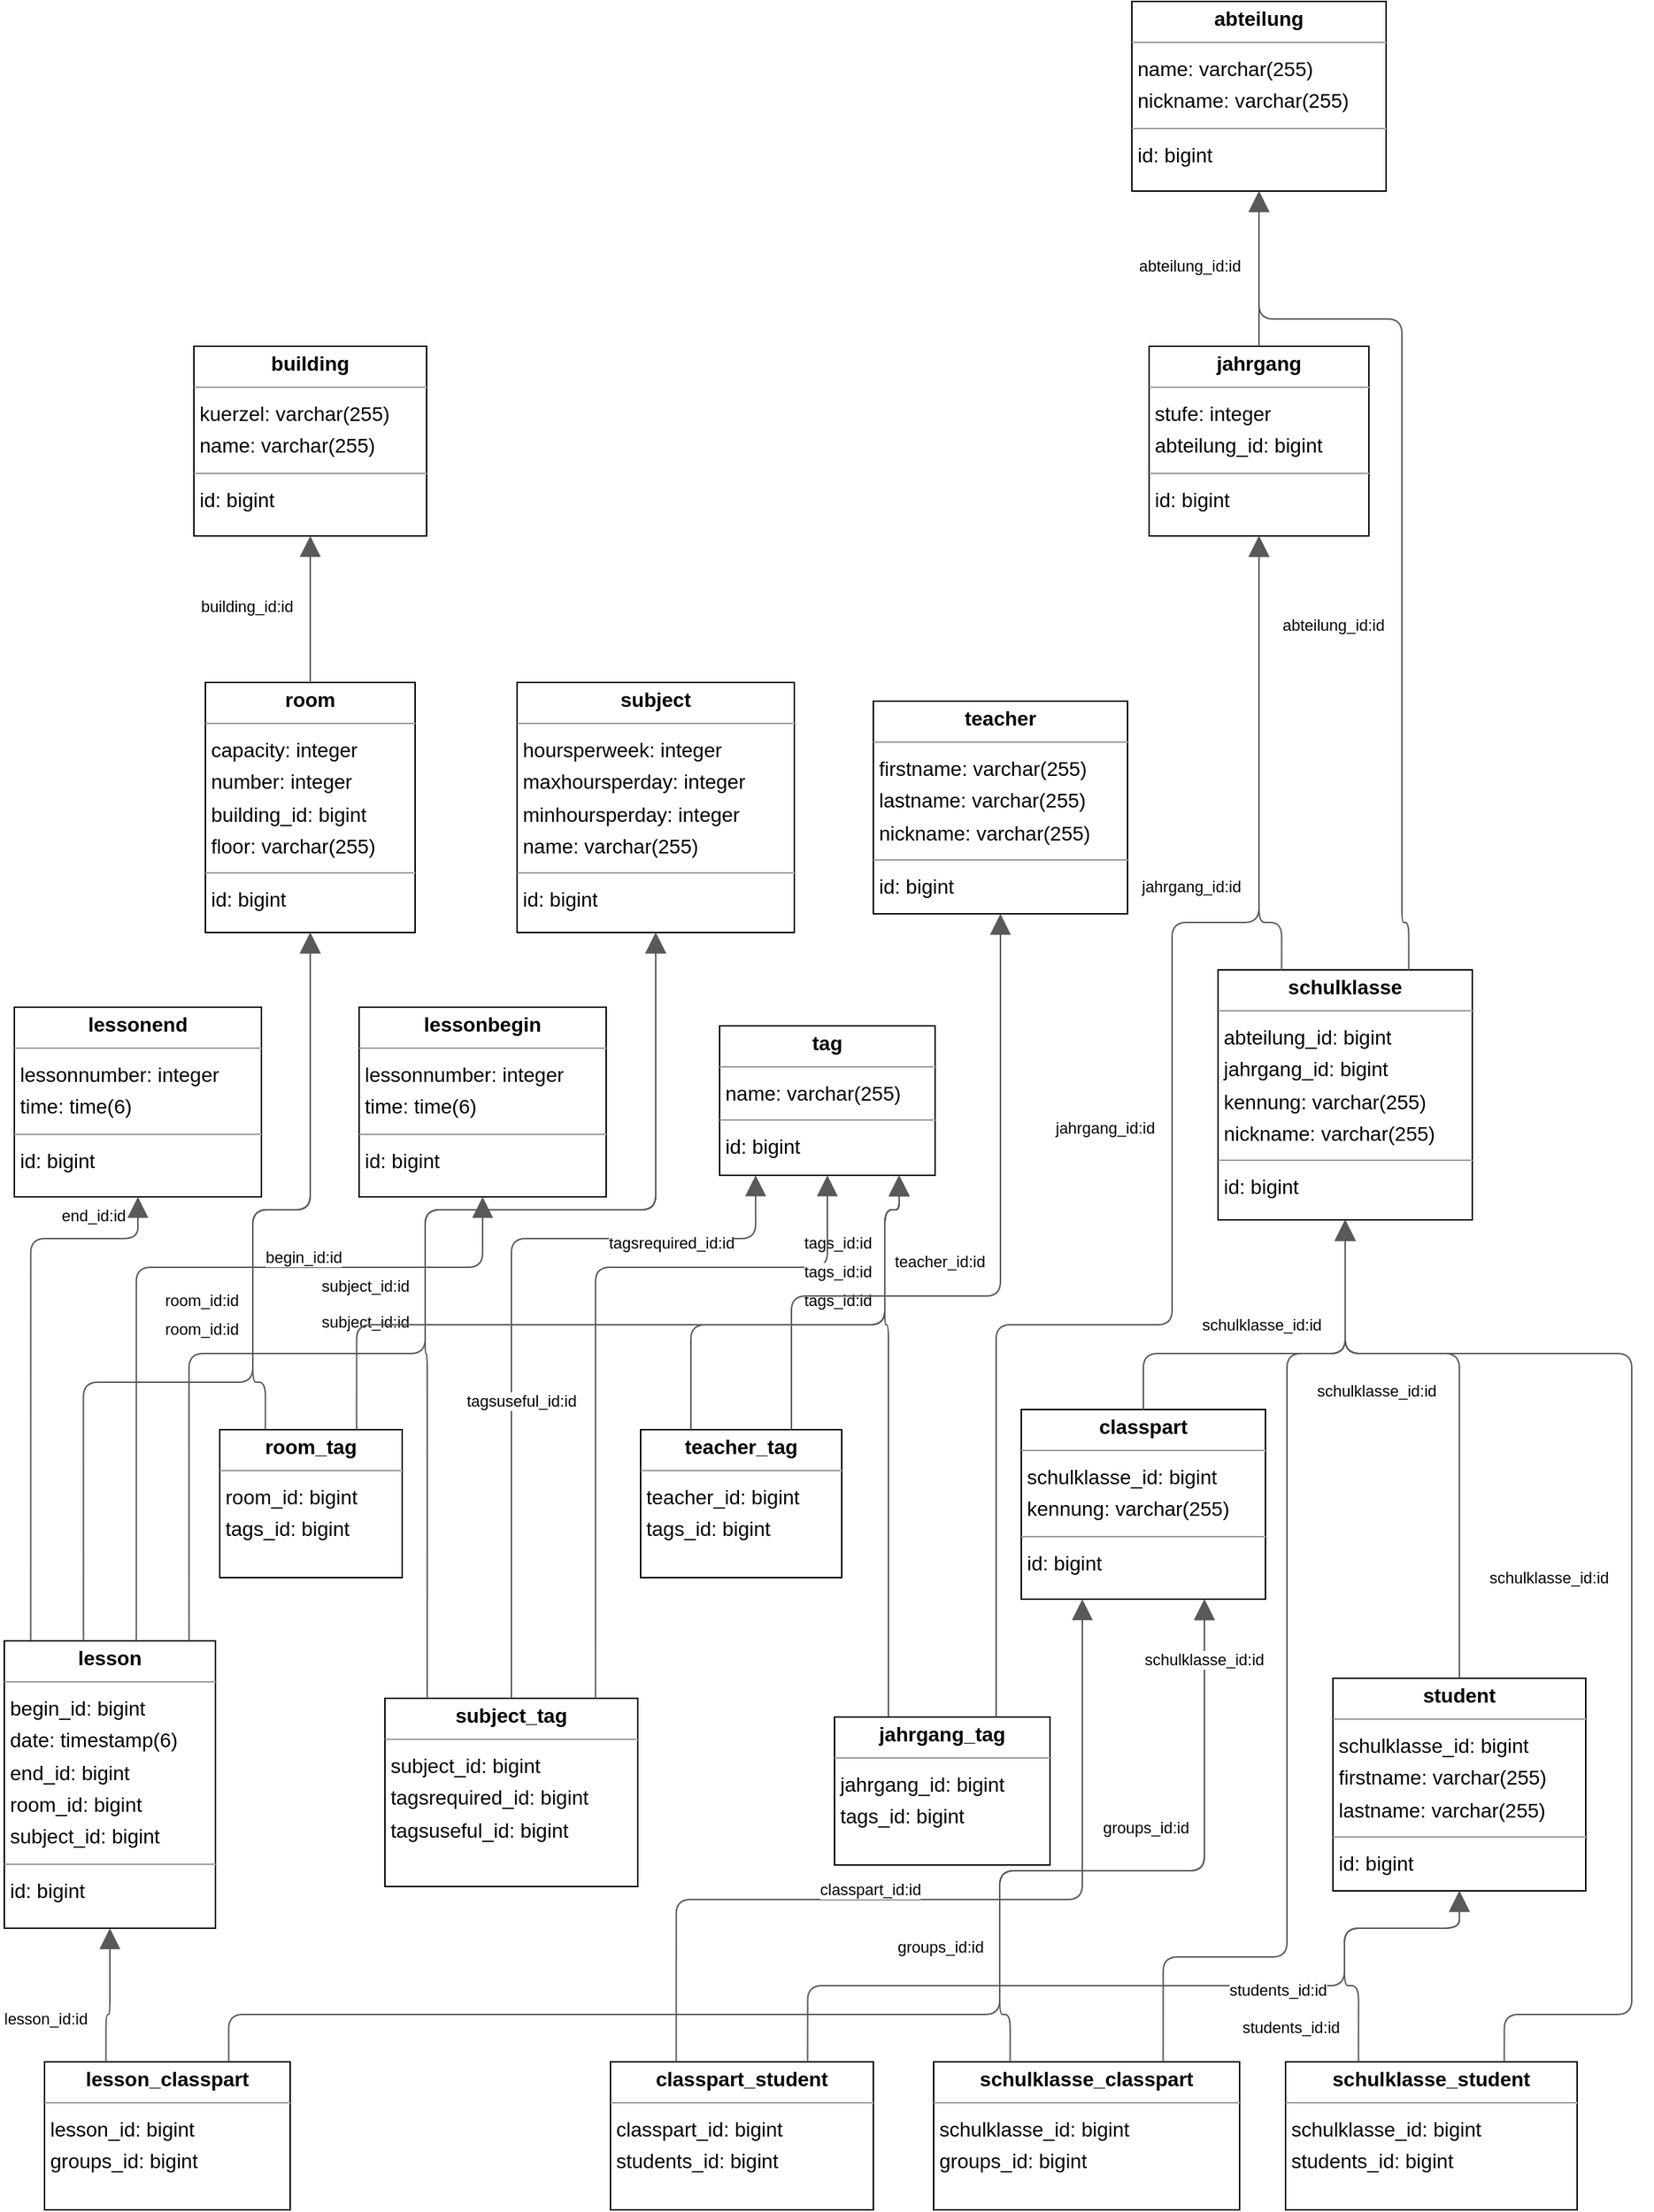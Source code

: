 <mxGraphModel dx="0" dy="0" grid="1" gridSize="10" guides="1" tooltips="1" connect="1" arrows="1" fold="1" page="0" pageScale="1" background="none" math="0" shadow="0">
  <root>
    <mxCell id="0" />
    <mxCell id="1" parent="0" />
    <mxCell id="node16" parent="1" vertex="1" value="&lt;p style=&quot;margin:0px;margin-top:4px;text-align:center;&quot;&gt;&lt;b&gt;abteilung&lt;/b&gt;&lt;/p&gt;&lt;hr size=&quot;1&quot;/&gt;&lt;p style=&quot;margin:0 0 0 4px;line-height:1.6;&quot;&gt; name: varchar(255)&lt;br/&gt; nickname: varchar(255)&lt;/p&gt;&lt;hr size=&quot;1&quot;/&gt;&lt;p style=&quot;margin:0 0 0 4px;line-height:1.6;&quot;&gt; id: bigint&lt;/p&gt;" style="verticalAlign=top;align=left;overflow=fill;fontSize=14;fontFamily=Helvetica;html=1;rounded=0;shadow=0;comic=0;labelBackgroundColor=none;strokeWidth=1;">
      <mxGeometry x="679" y="-100" width="177" height="132" as="geometry" />
    </mxCell>
    <mxCell id="node10" parent="1" vertex="1" value="&lt;p style=&quot;margin:0px;margin-top:4px;text-align:center;&quot;&gt;&lt;b&gt;building&lt;/b&gt;&lt;/p&gt;&lt;hr size=&quot;1&quot;/&gt;&lt;p style=&quot;margin:0 0 0 4px;line-height:1.6;&quot;&gt; kuerzel: varchar(255)&lt;br/&gt; name: varchar(255)&lt;/p&gt;&lt;hr size=&quot;1&quot;/&gt;&lt;p style=&quot;margin:0 0 0 4px;line-height:1.6;&quot;&gt; id: bigint&lt;/p&gt;" style="verticalAlign=top;align=left;overflow=fill;fontSize=14;fontFamily=Helvetica;html=1;rounded=0;shadow=0;comic=0;labelBackgroundColor=none;strokeWidth=1;">
      <mxGeometry x="26" y="140" width="162" height="132" as="geometry" />
    </mxCell>
    <mxCell id="node4" parent="1" vertex="1" value="&lt;p style=&quot;margin:0px;margin-top:4px;text-align:center;&quot;&gt;&lt;b&gt;classpart&lt;/b&gt;&lt;/p&gt;&lt;hr size=&quot;1&quot;/&gt;&lt;p style=&quot;margin:0 0 0 4px;line-height:1.6;&quot;&gt; schulklasse_id: bigint&lt;br/&gt; kennung: varchar(255)&lt;/p&gt;&lt;hr size=&quot;1&quot;/&gt;&lt;p style=&quot;margin:0 0 0 4px;line-height:1.6;&quot;&gt; id: bigint&lt;/p&gt;" style="verticalAlign=top;align=left;overflow=fill;fontSize=14;fontFamily=Helvetica;html=1;rounded=0;shadow=0;comic=0;labelBackgroundColor=none;strokeWidth=1;">
      <mxGeometry x="602" y="880" width="170" height="132" as="geometry" />
    </mxCell>
    <mxCell id="node7" parent="1" vertex="1" value="&lt;p style=&quot;margin:0px;margin-top:4px;text-align:center;&quot;&gt;&lt;b&gt;classpart_student&lt;/b&gt;&lt;/p&gt;&lt;hr size=&quot;1&quot;/&gt;&lt;p style=&quot;margin:0 0 0 4px;line-height:1.6;&quot;&gt; classpart_id: bigint&lt;br/&gt; students_id: bigint&lt;/p&gt;" style="verticalAlign=top;align=left;overflow=fill;fontSize=14;fontFamily=Helvetica;html=1;rounded=0;shadow=0;comic=0;labelBackgroundColor=none;strokeWidth=1;">
      <mxGeometry x="316" y="1334" width="183" height="103" as="geometry" />
    </mxCell>
    <mxCell id="node1" parent="1" vertex="1" value="&lt;p style=&quot;margin:0px;margin-top:4px;text-align:center;&quot;&gt;&lt;b&gt;jahrgang&lt;/b&gt;&lt;/p&gt;&lt;hr size=&quot;1&quot;/&gt;&lt;p style=&quot;margin:0 0 0 4px;line-height:1.6;&quot;&gt; stufe: integer&lt;br/&gt; abteilung_id: bigint&lt;/p&gt;&lt;hr size=&quot;1&quot;/&gt;&lt;p style=&quot;margin:0 0 0 4px;line-height:1.6;&quot;&gt; id: bigint&lt;/p&gt;" style="verticalAlign=top;align=left;overflow=fill;fontSize=14;fontFamily=Helvetica;html=1;rounded=0;shadow=0;comic=0;labelBackgroundColor=none;strokeWidth=1;">
      <mxGeometry x="691" y="140" width="153" height="132" as="geometry" />
    </mxCell>
    <mxCell id="node2" parent="1" vertex="1" value="&lt;p style=&quot;margin:0px;margin-top:4px;text-align:center;&quot;&gt;&lt;b&gt;jahrgang_tag&lt;/b&gt;&lt;/p&gt;&lt;hr size=&quot;1&quot;/&gt;&lt;p style=&quot;margin:0 0 0 4px;line-height:1.6;&quot;&gt; jahrgang_id: bigint&lt;br/&gt; tags_id: bigint&lt;/p&gt;" style="verticalAlign=top;align=left;overflow=fill;fontSize=14;fontFamily=Helvetica;html=1;rounded=0;shadow=0;comic=0;labelBackgroundColor=none;strokeWidth=1;">
      <mxGeometry x="472" y="1094" width="150" height="103" as="geometry" />
    </mxCell>
    <mxCell id="node5" parent="1" vertex="1" value="&lt;p style=&quot;margin:0px;margin-top:4px;text-align:center;&quot;&gt;&lt;b&gt;lesson&lt;/b&gt;&lt;/p&gt;&lt;hr size=&quot;1&quot;/&gt;&lt;p style=&quot;margin:0 0 0 4px;line-height:1.6;&quot;&gt; begin_id: bigint&lt;br/&gt; date: timestamp(6)&lt;br/&gt; end_id: bigint&lt;br/&gt; room_id: bigint&lt;br/&gt; subject_id: bigint&lt;/p&gt;&lt;hr size=&quot;1&quot;/&gt;&lt;p style=&quot;margin:0 0 0 4px;line-height:1.6;&quot;&gt; id: bigint&lt;/p&gt;" style="verticalAlign=top;align=left;overflow=fill;fontSize=14;fontFamily=Helvetica;html=1;rounded=0;shadow=0;comic=0;labelBackgroundColor=none;strokeWidth=1;">
      <mxGeometry x="-106" y="1041" width="147" height="200" as="geometry" />
    </mxCell>
    <mxCell id="node15" parent="1" vertex="1" value="&lt;p style=&quot;margin:0px;margin-top:4px;text-align:center;&quot;&gt;&lt;b&gt;lesson_classpart&lt;/b&gt;&lt;/p&gt;&lt;hr size=&quot;1&quot;/&gt;&lt;p style=&quot;margin:0 0 0 4px;line-height:1.6;&quot;&gt; lesson_id: bigint&lt;br/&gt; groups_id: bigint&lt;/p&gt;" style="verticalAlign=top;align=left;overflow=fill;fontSize=14;fontFamily=Helvetica;html=1;rounded=0;shadow=0;comic=0;labelBackgroundColor=none;strokeWidth=1;">
      <mxGeometry x="-78" y="1334" width="171" height="103" as="geometry" />
    </mxCell>
    <mxCell id="node8" parent="1" vertex="1" value="&lt;p style=&quot;margin:0px;margin-top:4px;text-align:center;&quot;&gt;&lt;b&gt;lessonbegin&lt;/b&gt;&lt;/p&gt;&lt;hr size=&quot;1&quot;/&gt;&lt;p style=&quot;margin:0 0 0 4px;line-height:1.6;&quot;&gt; lessonnumber: integer&lt;br/&gt; time: time(6)&lt;/p&gt;&lt;hr size=&quot;1&quot;/&gt;&lt;p style=&quot;margin:0 0 0 4px;line-height:1.6;&quot;&gt; id: bigint&lt;/p&gt;" style="verticalAlign=top;align=left;overflow=fill;fontSize=14;fontFamily=Helvetica;html=1;rounded=0;shadow=0;comic=0;labelBackgroundColor=none;strokeWidth=1;">
      <mxGeometry x="141" y="600" width="172" height="132" as="geometry" />
    </mxCell>
    <mxCell id="node14" parent="1" vertex="1" value="&lt;p style=&quot;margin:0px;margin-top:4px;text-align:center;&quot;&gt;&lt;b&gt;lessonend&lt;/b&gt;&lt;/p&gt;&lt;hr size=&quot;1&quot;/&gt;&lt;p style=&quot;margin:0 0 0 4px;line-height:1.6;&quot;&gt; lessonnumber: integer&lt;br/&gt; time: time(6)&lt;/p&gt;&lt;hr size=&quot;1&quot;/&gt;&lt;p style=&quot;margin:0 0 0 4px;line-height:1.6;&quot;&gt; id: bigint&lt;/p&gt;" style="verticalAlign=top;align=left;overflow=fill;fontSize=14;fontFamily=Helvetica;html=1;rounded=0;shadow=0;comic=0;labelBackgroundColor=none;strokeWidth=1;">
      <mxGeometry x="-99" y="600" width="172" height="132" as="geometry" />
    </mxCell>
    <mxCell id="node9" parent="1" vertex="1" value="&lt;p style=&quot;margin:0px;margin-top:4px;text-align:center;&quot;&gt;&lt;b&gt;room&lt;/b&gt;&lt;/p&gt;&lt;hr size=&quot;1&quot;/&gt;&lt;p style=&quot;margin:0 0 0 4px;line-height:1.6;&quot;&gt; capacity: integer&lt;br/&gt; number: integer&lt;br/&gt; building_id: bigint&lt;br/&gt; floor: varchar(255)&lt;/p&gt;&lt;hr size=&quot;1&quot;/&gt;&lt;p style=&quot;margin:0 0 0 4px;line-height:1.6;&quot;&gt; id: bigint&lt;/p&gt;" style="verticalAlign=top;align=left;overflow=fill;fontSize=14;fontFamily=Helvetica;html=1;rounded=0;shadow=0;comic=0;labelBackgroundColor=none;strokeWidth=1;">
      <mxGeometry x="34" y="374" width="146" height="174" as="geometry" />
    </mxCell>
    <mxCell id="node17" parent="1" vertex="1" value="&lt;p style=&quot;margin:0px;margin-top:4px;text-align:center;&quot;&gt;&lt;b&gt;room_tag&lt;/b&gt;&lt;/p&gt;&lt;hr size=&quot;1&quot;/&gt;&lt;p style=&quot;margin:0 0 0 4px;line-height:1.6;&quot;&gt; room_id: bigint&lt;br/&gt; tags_id: bigint&lt;/p&gt;" style="verticalAlign=top;align=left;overflow=fill;fontSize=14;fontFamily=Helvetica;html=1;rounded=0;shadow=0;comic=0;labelBackgroundColor=none;strokeWidth=1;">
      <mxGeometry x="44" y="894" width="127" height="103" as="geometry" />
    </mxCell>
    <mxCell id="node11" parent="1" vertex="1" value="&lt;p style=&quot;margin:0px;margin-top:4px;text-align:center;&quot;&gt;&lt;b&gt;schulklasse&lt;/b&gt;&lt;/p&gt;&lt;hr size=&quot;1&quot;/&gt;&lt;p style=&quot;margin:0 0 0 4px;line-height:1.6;&quot;&gt; abteilung_id: bigint&lt;br/&gt; jahrgang_id: bigint&lt;br/&gt; kennung: varchar(255)&lt;br/&gt; nickname: varchar(255)&lt;/p&gt;&lt;hr size=&quot;1&quot;/&gt;&lt;p style=&quot;margin:0 0 0 4px;line-height:1.6;&quot;&gt; id: bigint&lt;/p&gt;" style="verticalAlign=top;align=left;overflow=fill;fontSize=14;fontFamily=Helvetica;html=1;rounded=0;shadow=0;comic=0;labelBackgroundColor=none;strokeWidth=1;">
      <mxGeometry x="739" y="574" width="177" height="174" as="geometry" />
    </mxCell>
    <mxCell id="node19" parent="1" vertex="1" value="&lt;p style=&quot;margin:0px;margin-top:4px;text-align:center;&quot;&gt;&lt;b&gt;schulklasse_classpart&lt;/b&gt;&lt;/p&gt;&lt;hr size=&quot;1&quot;/&gt;&lt;p style=&quot;margin:0 0 0 4px;line-height:1.6;&quot;&gt; schulklasse_id: bigint&lt;br/&gt; groups_id: bigint&lt;/p&gt;" style="verticalAlign=top;align=left;overflow=fill;fontSize=14;fontFamily=Helvetica;html=1;rounded=0;shadow=0;comic=0;labelBackgroundColor=none;strokeWidth=1;">
      <mxGeometry x="541" y="1334" width="213" height="103" as="geometry" />
    </mxCell>
    <mxCell id="node3" parent="1" vertex="1" value="&lt;p style=&quot;margin:0px;margin-top:4px;text-align:center;&quot;&gt;&lt;b&gt;schulklasse_student&lt;/b&gt;&lt;/p&gt;&lt;hr size=&quot;1&quot;/&gt;&lt;p style=&quot;margin:0 0 0 4px;line-height:1.6;&quot;&gt; schulklasse_id: bigint&lt;br/&gt; students_id: bigint&lt;/p&gt;" style="verticalAlign=top;align=left;overflow=fill;fontSize=14;fontFamily=Helvetica;html=1;rounded=0;shadow=0;comic=0;labelBackgroundColor=none;strokeWidth=1;">
      <mxGeometry x="786" y="1334" width="203" height="103" as="geometry" />
    </mxCell>
    <mxCell id="node18" parent="1" vertex="1" value="&lt;p style=&quot;margin:0px;margin-top:4px;text-align:center;&quot;&gt;&lt;b&gt;student&lt;/b&gt;&lt;/p&gt;&lt;hr size=&quot;1&quot;/&gt;&lt;p style=&quot;margin:0 0 0 4px;line-height:1.6;&quot;&gt; schulklasse_id: bigint&lt;br/&gt; firstname: varchar(255)&lt;br/&gt; lastname: varchar(255)&lt;/p&gt;&lt;hr size=&quot;1&quot;/&gt;&lt;p style=&quot;margin:0 0 0 4px;line-height:1.6;&quot;&gt; id: bigint&lt;/p&gt;" style="verticalAlign=top;align=left;overflow=fill;fontSize=14;fontFamily=Helvetica;html=1;rounded=0;shadow=0;comic=0;labelBackgroundColor=none;strokeWidth=1;">
      <mxGeometry x="819" y="1067" width="176" height="148" as="geometry" />
    </mxCell>
    <mxCell id="node13" parent="1" vertex="1" value="&lt;p style=&quot;margin:0px;margin-top:4px;text-align:center;&quot;&gt;&lt;b&gt;subject&lt;/b&gt;&lt;/p&gt;&lt;hr size=&quot;1&quot;/&gt;&lt;p style=&quot;margin:0 0 0 4px;line-height:1.6;&quot;&gt; hoursperweek: integer&lt;br/&gt; maxhoursperday: integer&lt;br/&gt; minhoursperday: integer&lt;br/&gt; name: varchar(255)&lt;/p&gt;&lt;hr size=&quot;1&quot;/&gt;&lt;p style=&quot;margin:0 0 0 4px;line-height:1.6;&quot;&gt; id: bigint&lt;/p&gt;" style="verticalAlign=top;align=left;overflow=fill;fontSize=14;fontFamily=Helvetica;html=1;rounded=0;shadow=0;comic=0;labelBackgroundColor=none;strokeWidth=1;">
      <mxGeometry x="251" y="374" width="193" height="174" as="geometry" />
    </mxCell>
    <mxCell id="node0" parent="1" vertex="1" value="&lt;p style=&quot;margin:0px;margin-top:4px;text-align:center;&quot;&gt;&lt;b&gt;subject_tag&lt;/b&gt;&lt;/p&gt;&lt;hr size=&quot;1&quot;/&gt;&lt;p style=&quot;margin:0 0 0 4px;line-height:1.6;&quot;&gt; subject_id: bigint&lt;br/&gt; tagsrequired_id: bigint&lt;br/&gt; tagsuseful_id: bigint&lt;/p&gt;" style="verticalAlign=top;align=left;overflow=fill;fontSize=14;fontFamily=Helvetica;html=1;rounded=0;shadow=0;comic=0;labelBackgroundColor=none;strokeWidth=1;">
      <mxGeometry x="159" y="1081" width="176" height="131" as="geometry" />
    </mxCell>
    <mxCell id="node12" parent="1" vertex="1" value="&lt;p style=&quot;margin:0px;margin-top:4px;text-align:center;&quot;&gt;&lt;b&gt;tag&lt;/b&gt;&lt;/p&gt;&lt;hr size=&quot;1&quot;/&gt;&lt;p style=&quot;margin:0 0 0 4px;line-height:1.6;&quot;&gt; name: varchar(255)&lt;/p&gt;&lt;hr size=&quot;1&quot;/&gt;&lt;p style=&quot;margin:0 0 0 4px;line-height:1.6;&quot;&gt; id: bigint&lt;/p&gt;" style="verticalAlign=top;align=left;overflow=fill;fontSize=14;fontFamily=Helvetica;html=1;rounded=0;shadow=0;comic=0;labelBackgroundColor=none;strokeWidth=1;">
      <mxGeometry x="392" y="613" width="150" height="104" as="geometry" />
    </mxCell>
    <mxCell id="node6" parent="1" vertex="1" value="&lt;p style=&quot;margin:0px;margin-top:4px;text-align:center;&quot;&gt;&lt;b&gt;teacher&lt;/b&gt;&lt;/p&gt;&lt;hr size=&quot;1&quot;/&gt;&lt;p style=&quot;margin:0 0 0 4px;line-height:1.6;&quot;&gt; firstname: varchar(255)&lt;br/&gt; lastname: varchar(255)&lt;br/&gt; nickname: varchar(255)&lt;/p&gt;&lt;hr size=&quot;1&quot;/&gt;&lt;p style=&quot;margin:0 0 0 4px;line-height:1.6;&quot;&gt; id: bigint&lt;/p&gt;" style="verticalAlign=top;align=left;overflow=fill;fontSize=14;fontFamily=Helvetica;html=1;rounded=0;shadow=0;comic=0;labelBackgroundColor=none;strokeWidth=1;">
      <mxGeometry x="499" y="387" width="177" height="148" as="geometry" />
    </mxCell>
    <mxCell id="node20" parent="1" vertex="1" value="&lt;p style=&quot;margin:0px;margin-top:4px;text-align:center;&quot;&gt;&lt;b&gt;teacher_tag&lt;/b&gt;&lt;/p&gt;&lt;hr size=&quot;1&quot;/&gt;&lt;p style=&quot;margin:0 0 0 4px;line-height:1.6;&quot;&gt; teacher_id: bigint&lt;br/&gt; tags_id: bigint&lt;/p&gt;" style="verticalAlign=top;align=left;overflow=fill;fontSize=14;fontFamily=Helvetica;html=1;rounded=0;shadow=0;comic=0;labelBackgroundColor=none;strokeWidth=1;">
      <mxGeometry x="337" y="894" width="140" height="103" as="geometry" />
    </mxCell>
    <mxCell id="edge16" edge="1" value="" parent="1" source="node4" target="node11" style="html=1;rounded=1;edgeStyle=orthogonalEdgeStyle;dashed=0;startArrow=none;endArrow=block;endSize=12;strokeColor=#595959;exitX=0.500;exitY=0.000;exitDx=0;exitDy=0;entryX=0.500;entryY=1.000;entryDx=0;entryDy=0;">
      <mxGeometry width="50" height="50" relative="1" as="geometry">
        <Array as="points">
          <mxPoint x="687" y="841" />
          <mxPoint x="827" y="841" />
        </Array>
      </mxGeometry>
    </mxCell>
    <mxCell id="label98" parent="edge16" vertex="1" connectable="0" value="schulklasse_id:id" style="edgeLabel;resizable=0;html=1;align=left;verticalAlign=top;strokeColor=default;">
      <mxGeometry x="726" y="808" as="geometry" />
    </mxCell>
    <mxCell id="edge25" edge="1" value="" parent="1" source="node7" target="node4" style="html=1;rounded=1;edgeStyle=orthogonalEdgeStyle;dashed=0;startArrow=none;endArrow=block;endSize=12;strokeColor=#595959;exitX=0.250;exitY=0.000;exitDx=0;exitDy=0;entryX=0.250;entryY=1.000;entryDx=0;entryDy=0;">
      <mxGeometry width="50" height="50" relative="1" as="geometry">
        <Array as="points">
          <mxPoint x="361" y="1221" />
          <mxPoint x="645" y="1221" />
        </Array>
      </mxGeometry>
    </mxCell>
    <mxCell id="label152" parent="edge25" vertex="1" connectable="0" value="classpart_id:id" style="edgeLabel;resizable=0;html=1;align=left;verticalAlign=top;strokeColor=default;">
      <mxGeometry x="460" y="1201" as="geometry" />
    </mxCell>
    <mxCell id="edge9" edge="1" value="" parent="1" source="node7" target="node18" style="html=1;rounded=1;edgeStyle=orthogonalEdgeStyle;dashed=0;startArrow=none;endArrow=block;endSize=12;strokeColor=#595959;exitX=0.750;exitY=0.000;exitDx=0;exitDy=0;entryX=0.500;entryY=1.000;entryDx=0;entryDy=0;">
      <mxGeometry width="50" height="50" relative="1" as="geometry">
        <Array as="points">
          <mxPoint x="453" y="1281" />
          <mxPoint x="827" y="1281" />
          <mxPoint x="827" y="1241" />
          <mxPoint x="907" y="1241" />
        </Array>
      </mxGeometry>
    </mxCell>
    <mxCell id="label56" parent="edge9" vertex="1" connectable="0" value="students_id:id" style="edgeLabel;resizable=0;html=1;align=left;verticalAlign=top;strokeColor=default;">
      <mxGeometry x="745" y="1271" as="geometry" />
    </mxCell>
    <mxCell id="edge13" edge="1" value="" parent="1" source="node1" target="node16" style="html=1;rounded=1;edgeStyle=orthogonalEdgeStyle;dashed=0;startArrow=none;endArrow=block;endSize=12;strokeColor=#595959;exitX=0.500;exitY=0.000;exitDx=0;exitDy=0;entryX=0.500;entryY=1.000;entryDx=0;entryDy=0;">
      <mxGeometry width="50" height="50" relative="1" as="geometry">
        <Array as="points" />
      </mxGeometry>
    </mxCell>
    <mxCell id="label80" parent="edge13" vertex="1" connectable="0" value="abteilung_id:id" style="edgeLabel;resizable=0;html=1;align=left;verticalAlign=top;strokeColor=default;">
      <mxGeometry x="682" y="71" as="geometry" />
    </mxCell>
    <mxCell id="edge15" edge="1" value="" parent="1" source="node2" target="node1" style="html=1;rounded=1;edgeStyle=orthogonalEdgeStyle;dashed=0;startArrow=none;endArrow=block;endSize=12;strokeColor=#595959;exitX=0.750;exitY=0.000;exitDx=0;exitDy=0;entryX=0.500;entryY=1.000;entryDx=0;entryDy=0;">
      <mxGeometry width="50" height="50" relative="1" as="geometry">
        <Array as="points">
          <mxPoint x="585" y="821" />
          <mxPoint x="707" y="821" />
          <mxPoint x="707" y="541" />
          <mxPoint x="767" y="541" />
        </Array>
      </mxGeometry>
    </mxCell>
    <mxCell id="label92" parent="edge15" vertex="1" connectable="0" value="jahrgang_id:id" style="edgeLabel;resizable=0;html=1;align=left;verticalAlign=top;strokeColor=default;">
      <mxGeometry x="624" y="671" as="geometry" />
    </mxCell>
    <mxCell id="edge5" edge="1" value="" parent="1" source="node2" target="node12" style="html=1;rounded=1;edgeStyle=orthogonalEdgeStyle;dashed=0;startArrow=none;endArrow=block;endSize=12;strokeColor=#595959;exitX=0.250;exitY=0.000;exitDx=0;exitDy=0;entryX=0.833;entryY=1.000;entryDx=0;entryDy=0;">
      <mxGeometry width="50" height="50" relative="1" as="geometry">
        <Array as="points">
          <mxPoint x="510" y="821" />
          <mxPoint x="507" y="821" />
          <mxPoint x="507" y="741" />
          <mxPoint x="517" y="741" />
        </Array>
      </mxGeometry>
    </mxCell>
    <mxCell id="label32" parent="edge5" vertex="1" connectable="0" value="tags_id:id" style="edgeLabel;resizable=0;html=1;align=left;verticalAlign=top;strokeColor=default;">
      <mxGeometry x="449" y="751" as="geometry" />
    </mxCell>
    <mxCell id="edge11" edge="1" value="" parent="1" source="node5" target="node8" style="html=1;rounded=1;edgeStyle=orthogonalEdgeStyle;dashed=0;startArrow=none;endArrow=block;endSize=12;strokeColor=#595959;exitX=0.625;exitY=0.000;exitDx=0;exitDy=0;entryX=0.500;entryY=1.000;entryDx=0;entryDy=0;">
      <mxGeometry width="50" height="50" relative="1" as="geometry">
        <Array as="points">
          <mxPoint x="-15" y="781" />
          <mxPoint x="227" y="781" />
        </Array>
      </mxGeometry>
    </mxCell>
    <mxCell id="label68" parent="edge11" vertex="1" connectable="0" value="begin_id:id" style="edgeLabel;resizable=0;html=1;align=left;verticalAlign=top;strokeColor=default;">
      <mxGeometry x="74" y="761" as="geometry" />
    </mxCell>
    <mxCell id="edge8" edge="1" value="" parent="1" source="node5" target="node14" style="html=1;rounded=1;edgeStyle=orthogonalEdgeStyle;dashed=0;startArrow=none;endArrow=block;endSize=12;strokeColor=#595959;exitX=0.125;exitY=0.000;exitDx=0;exitDy=0;entryX=0.500;entryY=1.000;entryDx=0;entryDy=0;">
      <mxGeometry width="50" height="50" relative="1" as="geometry">
        <Array as="points">
          <mxPoint x="-88" y="761" />
          <mxPoint x="-13" y="761" />
        </Array>
      </mxGeometry>
    </mxCell>
    <mxCell id="label50" parent="edge8" vertex="1" connectable="0" value="end_id:id" style="edgeLabel;resizable=0;html=1;align=left;verticalAlign=top;strokeColor=default;">
      <mxGeometry x="-68" y="732" as="geometry" />
    </mxCell>
    <mxCell id="edge3" edge="1" value="" parent="1" source="node5" target="node9" style="html=1;rounded=1;edgeStyle=orthogonalEdgeStyle;dashed=0;startArrow=none;endArrow=block;endSize=12;strokeColor=#595959;exitX=0.375;exitY=0.000;exitDx=0;exitDy=0;entryX=0.500;entryY=1.000;entryDx=0;entryDy=0;">
      <mxGeometry width="50" height="50" relative="1" as="geometry">
        <Array as="points">
          <mxPoint x="-51" y="861" />
          <mxPoint x="67" y="861" />
          <mxPoint x="67" y="741" />
          <mxPoint x="107" y="741" />
        </Array>
      </mxGeometry>
    </mxCell>
    <mxCell id="label20" parent="edge3" vertex="1" connectable="0" value="room_id:id" style="edgeLabel;resizable=0;html=1;align=left;verticalAlign=top;strokeColor=default;">
      <mxGeometry x="4" y="811" as="geometry" />
    </mxCell>
    <mxCell id="edge21" edge="1" value="" parent="1" source="node5" target="node13" style="html=1;rounded=1;edgeStyle=orthogonalEdgeStyle;dashed=0;startArrow=none;endArrow=block;endSize=12;strokeColor=#595959;exitX=0.875;exitY=0.000;exitDx=0;exitDy=0;entryX=0.500;entryY=1.000;entryDx=0;entryDy=0;">
      <mxGeometry width="50" height="50" relative="1" as="geometry">
        <Array as="points">
          <mxPoint x="22" y="841" />
          <mxPoint x="187" y="841" />
          <mxPoint x="187" y="741" />
          <mxPoint x="347" y="741" />
        </Array>
      </mxGeometry>
    </mxCell>
    <mxCell id="label128" parent="edge21" vertex="1" connectable="0" value="subject_id:id" style="edgeLabel;resizable=0;html=1;align=left;verticalAlign=top;strokeColor=default;">
      <mxGeometry x="113" y="806" as="geometry" />
    </mxCell>
    <mxCell id="edge23" edge="1" value="" parent="1" source="node15" target="node4" style="html=1;rounded=1;edgeStyle=orthogonalEdgeStyle;dashed=0;startArrow=none;endArrow=block;endSize=12;strokeColor=#595959;exitX=0.750;exitY=0.000;exitDx=0;exitDy=0;entryX=0.750;entryY=1.000;entryDx=0;entryDy=0;">
      <mxGeometry width="50" height="50" relative="1" as="geometry">
        <Array as="points">
          <mxPoint x="50" y="1301" />
          <mxPoint x="587" y="1301" />
          <mxPoint x="587" y="1201" />
          <mxPoint x="730" y="1201" />
        </Array>
      </mxGeometry>
    </mxCell>
    <mxCell id="label140" parent="edge23" vertex="1" connectable="0" value="groups_id:id" style="edgeLabel;resizable=0;html=1;align=left;verticalAlign=top;strokeColor=default;">
      <mxGeometry x="657" y="1158" as="geometry" />
    </mxCell>
    <mxCell id="edge1" edge="1" value="" parent="1" source="node15" target="node5" style="html=1;rounded=1;edgeStyle=orthogonalEdgeStyle;dashed=0;startArrow=none;endArrow=block;endSize=12;strokeColor=#595959;exitX=0.250;exitY=0.000;exitDx=0;exitDy=0;entryX=0.500;entryY=1.000;entryDx=0;entryDy=0;">
      <mxGeometry width="50" height="50" relative="1" as="geometry">
        <Array as="points">
          <mxPoint x="-36" y="1301" />
          <mxPoint x="-33" y="1301" />
        </Array>
      </mxGeometry>
    </mxCell>
    <mxCell id="label8" parent="edge1" vertex="1" connectable="0" value="lesson_id:id" style="edgeLabel;resizable=0;html=1;align=left;verticalAlign=top;strokeColor=default;">
      <mxGeometry x="-108" y="1291" as="geometry" />
    </mxCell>
    <mxCell id="edge4" edge="1" value="" parent="1" source="node9" target="node10" style="html=1;rounded=1;edgeStyle=orthogonalEdgeStyle;dashed=0;startArrow=none;endArrow=block;endSize=12;strokeColor=#595959;exitX=0.500;exitY=0.000;exitDx=0;exitDy=0;entryX=0.500;entryY=1.000;entryDx=0;entryDy=0;">
      <mxGeometry width="50" height="50" relative="1" as="geometry">
        <Array as="points" />
      </mxGeometry>
    </mxCell>
    <mxCell id="label26" parent="edge4" vertex="1" connectable="0" value="building_id:id" style="edgeLabel;resizable=0;html=1;align=left;verticalAlign=top;strokeColor=default;">
      <mxGeometry x="29" y="308" as="geometry" />
    </mxCell>
    <mxCell id="edge20" edge="1" value="" parent="1" source="node17" target="node9" style="html=1;rounded=1;edgeStyle=orthogonalEdgeStyle;dashed=0;startArrow=none;endArrow=block;endSize=12;strokeColor=#595959;exitX=0.250;exitY=0.000;exitDx=0;exitDy=0;entryX=0.500;entryY=1.000;entryDx=0;entryDy=0;">
      <mxGeometry width="50" height="50" relative="1" as="geometry">
        <Array as="points">
          <mxPoint x="75" y="861" />
          <mxPoint x="67" y="861" />
          <mxPoint x="67" y="741" />
          <mxPoint x="107" y="741" />
        </Array>
      </mxGeometry>
    </mxCell>
    <mxCell id="label122" parent="edge20" vertex="1" connectable="0" value="room_id:id" style="edgeLabel;resizable=0;html=1;align=left;verticalAlign=top;strokeColor=default;">
      <mxGeometry x="4" y="791" as="geometry" />
    </mxCell>
    <mxCell id="edge26" edge="1" value="" parent="1" source="node17" target="node12" style="html=1;rounded=1;edgeStyle=orthogonalEdgeStyle;dashed=0;startArrow=none;endArrow=block;endSize=12;strokeColor=#595959;exitX=0.750;exitY=0.000;exitDx=0;exitDy=0;entryX=0.833;entryY=1.000;entryDx=0;entryDy=0;">
      <mxGeometry width="50" height="50" relative="1" as="geometry">
        <Array as="points">
          <mxPoint x="139" y="821" />
          <mxPoint x="507" y="821" />
          <mxPoint x="507" y="741" />
          <mxPoint x="517" y="741" />
        </Array>
      </mxGeometry>
    </mxCell>
    <mxCell id="label158" parent="edge26" vertex="1" connectable="0" value="tags_id:id" style="edgeLabel;resizable=0;html=1;align=left;verticalAlign=top;strokeColor=default;">
      <mxGeometry x="449" y="791" as="geometry" />
    </mxCell>
    <mxCell id="edge10" edge="1" value="" parent="1" source="node11" target="node16" style="html=1;rounded=1;edgeStyle=orthogonalEdgeStyle;dashed=0;startArrow=none;endArrow=block;endSize=12;strokeColor=#595959;exitX=0.750;exitY=0.000;exitDx=0;exitDy=0;entryX=0.500;entryY=1.000;entryDx=0;entryDy=0;">
      <mxGeometry width="50" height="50" relative="1" as="geometry">
        <Array as="points">
          <mxPoint x="871" y="541" />
          <mxPoint x="867" y="541" />
          <mxPoint x="867" y="121" />
          <mxPoint x="767" y="121" />
        </Array>
      </mxGeometry>
    </mxCell>
    <mxCell id="label62" parent="edge10" vertex="1" connectable="0" value="abteilung_id:id" style="edgeLabel;resizable=0;html=1;align=left;verticalAlign=top;strokeColor=default;">
      <mxGeometry x="782" y="321" as="geometry" />
    </mxCell>
    <mxCell id="edge2" edge="1" value="" parent="1" source="node11" target="node1" style="html=1;rounded=1;edgeStyle=orthogonalEdgeStyle;dashed=0;startArrow=none;endArrow=block;endSize=12;strokeColor=#595959;exitX=0.250;exitY=0.000;exitDx=0;exitDy=0;entryX=0.500;entryY=1.000;entryDx=0;entryDy=0;">
      <mxGeometry width="50" height="50" relative="1" as="geometry">
        <Array as="points">
          <mxPoint x="783" y="541" />
          <mxPoint x="767" y="541" />
        </Array>
      </mxGeometry>
    </mxCell>
    <mxCell id="label14" parent="edge2" vertex="1" connectable="0" value="jahrgang_id:id" style="edgeLabel;resizable=0;html=1;align=left;verticalAlign=top;strokeColor=default;">
      <mxGeometry x="684" y="503" as="geometry" />
    </mxCell>
    <mxCell id="edge0" edge="1" value="" parent="1" source="node19" target="node4" style="html=1;rounded=1;edgeStyle=orthogonalEdgeStyle;dashed=0;startArrow=none;endArrow=block;endSize=12;strokeColor=#595959;exitX=0.250;exitY=0.000;exitDx=0;exitDy=0;entryX=0.750;entryY=1.000;entryDx=0;entryDy=0;">
      <mxGeometry width="50" height="50" relative="1" as="geometry">
        <Array as="points">
          <mxPoint x="594" y="1301" />
          <mxPoint x="587" y="1301" />
          <mxPoint x="587" y="1201" />
          <mxPoint x="730" y="1201" />
        </Array>
      </mxGeometry>
    </mxCell>
    <mxCell id="label2" parent="edge0" vertex="1" connectable="0" value="groups_id:id" style="edgeLabel;resizable=0;html=1;align=left;verticalAlign=top;strokeColor=default;">
      <mxGeometry x="514" y="1241" as="geometry" />
    </mxCell>
    <mxCell id="edge18" edge="1" value="" parent="1" source="node19" target="node11" style="html=1;rounded=1;edgeStyle=orthogonalEdgeStyle;dashed=0;startArrow=none;endArrow=block;endSize=12;strokeColor=#595959;exitX=0.750;exitY=0.000;exitDx=0;exitDy=0;entryX=0.500;entryY=1.000;entryDx=0;entryDy=0;">
      <mxGeometry width="50" height="50" relative="1" as="geometry">
        <Array as="points">
          <mxPoint x="700" y="1261" />
          <mxPoint x="787" y="1261" />
          <mxPoint x="787" y="841" />
          <mxPoint x="827" y="841" />
        </Array>
      </mxGeometry>
    </mxCell>
    <mxCell id="label110" parent="edge18" vertex="1" connectable="0" value="schulklasse_id:id" style="edgeLabel;resizable=0;html=1;align=left;verticalAlign=top;strokeColor=default;">
      <mxGeometry x="686" y="1041" as="geometry" />
    </mxCell>
    <mxCell id="edge7" edge="1" value="" parent="1" source="node3" target="node11" style="html=1;rounded=1;edgeStyle=orthogonalEdgeStyle;dashed=0;startArrow=none;endArrow=block;endSize=12;strokeColor=#595959;exitX=0.750;exitY=0.000;exitDx=0;exitDy=0;entryX=0.500;entryY=1.000;entryDx=0;entryDy=0;">
      <mxGeometry width="50" height="50" relative="1" as="geometry">
        <Array as="points">
          <mxPoint x="938" y="1301" />
          <mxPoint x="1027" y="1301" />
          <mxPoint x="1027" y="841" />
          <mxPoint x="827" y="841" />
        </Array>
      </mxGeometry>
    </mxCell>
    <mxCell id="label44" parent="edge7" vertex="1" connectable="0" value="schulklasse_id:id" style="edgeLabel;resizable=0;html=1;align=left;verticalAlign=top;strokeColor=default;">
      <mxGeometry x="926" y="984" as="geometry" />
    </mxCell>
    <mxCell id="edge12" edge="1" value="" parent="1" source="node3" target="node18" style="html=1;rounded=1;edgeStyle=orthogonalEdgeStyle;dashed=0;startArrow=none;endArrow=block;endSize=12;strokeColor=#595959;exitX=0.250;exitY=0.000;exitDx=0;exitDy=0;entryX=0.500;entryY=1.000;entryDx=0;entryDy=0;">
      <mxGeometry width="50" height="50" relative="1" as="geometry">
        <Array as="points">
          <mxPoint x="836" y="1281" />
          <mxPoint x="827" y="1281" />
          <mxPoint x="827" y="1241" />
          <mxPoint x="907" y="1241" />
        </Array>
      </mxGeometry>
    </mxCell>
    <mxCell id="label74" parent="edge12" vertex="1" connectable="0" value="students_id:id" style="edgeLabel;resizable=0;html=1;align=left;verticalAlign=top;strokeColor=default;">
      <mxGeometry x="754" y="1297" as="geometry" />
    </mxCell>
    <mxCell id="edge22" edge="1" value="" parent="1" source="node18" target="node11" style="html=1;rounded=1;edgeStyle=orthogonalEdgeStyle;dashed=0;startArrow=none;endArrow=block;endSize=12;strokeColor=#595959;exitX=0.500;exitY=0.000;exitDx=0;exitDy=0;entryX=0.500;entryY=1.000;entryDx=0;entryDy=0;">
      <mxGeometry width="50" height="50" relative="1" as="geometry">
        <Array as="points">
          <mxPoint x="907" y="841" />
          <mxPoint x="827" y="841" />
        </Array>
      </mxGeometry>
    </mxCell>
    <mxCell id="label134" parent="edge22" vertex="1" connectable="0" value="schulklasse_id:id" style="edgeLabel;resizable=0;html=1;align=left;verticalAlign=top;strokeColor=default;">
      <mxGeometry x="806" y="854" as="geometry" />
    </mxCell>
    <mxCell id="edge19" edge="1" value="" parent="1" source="node0" target="node13" style="html=1;rounded=1;edgeStyle=orthogonalEdgeStyle;dashed=0;startArrow=none;endArrow=block;endSize=12;strokeColor=#595959;exitX=0.167;exitY=0.000;exitDx=0;exitDy=0;entryX=0.500;entryY=1.000;entryDx=0;entryDy=0;">
      <mxGeometry width="50" height="50" relative="1" as="geometry">
        <Array as="points">
          <mxPoint x="188" y="841" />
          <mxPoint x="187" y="841" />
          <mxPoint x="187" y="741" />
          <mxPoint x="347" y="741" />
        </Array>
      </mxGeometry>
    </mxCell>
    <mxCell id="label116" parent="edge19" vertex="1" connectable="0" value="subject_id:id" style="edgeLabel;resizable=0;html=1;align=left;verticalAlign=top;strokeColor=default;">
      <mxGeometry x="113" y="781" as="geometry" />
    </mxCell>
    <mxCell id="edge14" edge="1" value="" parent="1" source="node0" target="node12" style="html=1;rounded=1;edgeStyle=orthogonalEdgeStyle;dashed=0;startArrow=none;endArrow=block;endSize=12;strokeColor=#595959;exitX=0.500;exitY=0.000;exitDx=0;exitDy=0;entryX=0.167;entryY=1.000;entryDx=0;entryDy=0;">
      <mxGeometry width="50" height="50" relative="1" as="geometry">
        <Array as="points">
          <mxPoint x="247" y="761" />
          <mxPoint x="417" y="761" />
        </Array>
      </mxGeometry>
    </mxCell>
    <mxCell id="label86" parent="edge14" vertex="1" connectable="0" value="tagsrequired_id:id" style="edgeLabel;resizable=0;html=1;align=left;verticalAlign=top;strokeColor=default;">
      <mxGeometry x="313" y="751" as="geometry" />
    </mxCell>
    <mxCell id="edge17" edge="1" value="" parent="1" source="node0" target="node12" style="html=1;rounded=1;edgeStyle=orthogonalEdgeStyle;dashed=0;startArrow=none;endArrow=block;endSize=12;strokeColor=#595959;exitX=0.833;exitY=0.000;exitDx=0;exitDy=0;entryX=0.500;entryY=1.000;entryDx=0;entryDy=0;">
      <mxGeometry width="50" height="50" relative="1" as="geometry">
        <Array as="points">
          <mxPoint x="306" y="781" />
          <mxPoint x="467" y="781" />
        </Array>
      </mxGeometry>
    </mxCell>
    <mxCell id="label104" parent="edge17" vertex="1" connectable="0" value="tagsuseful_id:id" style="edgeLabel;resizable=0;html=1;align=left;verticalAlign=top;strokeColor=default;">
      <mxGeometry x="214" y="861" as="geometry" />
    </mxCell>
    <mxCell id="edge24" edge="1" value="" parent="1" source="node20" target="node12" style="html=1;rounded=1;edgeStyle=orthogonalEdgeStyle;dashed=0;startArrow=none;endArrow=block;endSize=12;strokeColor=#595959;exitX=0.250;exitY=0.000;exitDx=0;exitDy=0;entryX=0.833;entryY=1.000;entryDx=0;entryDy=0;">
      <mxGeometry width="50" height="50" relative="1" as="geometry">
        <Array as="points">
          <mxPoint x="372" y="821" />
          <mxPoint x="507" y="821" />
          <mxPoint x="507" y="741" />
          <mxPoint x="517" y="741" />
        </Array>
      </mxGeometry>
    </mxCell>
    <mxCell id="label146" parent="edge24" vertex="1" connectable="0" value="tags_id:id" style="edgeLabel;resizable=0;html=1;align=left;verticalAlign=top;strokeColor=default;">
      <mxGeometry x="449" y="771" as="geometry" />
    </mxCell>
    <mxCell id="edge6" edge="1" value="" parent="1" source="node20" target="node6" style="html=1;rounded=1;edgeStyle=orthogonalEdgeStyle;dashed=0;startArrow=none;endArrow=block;endSize=12;strokeColor=#595959;exitX=0.750;exitY=0.000;exitDx=0;exitDy=0;entryX=0.500;entryY=1.000;entryDx=0;entryDy=0;">
      <mxGeometry width="50" height="50" relative="1" as="geometry">
        <Array as="points">
          <mxPoint x="442" y="801" />
          <mxPoint x="587" y="801" />
        </Array>
      </mxGeometry>
    </mxCell>
    <mxCell id="label38" parent="edge6" vertex="1" connectable="0" value="teacher_id:id" style="edgeLabel;resizable=0;html=1;align=left;verticalAlign=top;strokeColor=default;">
      <mxGeometry x="512" y="764" as="geometry" />
    </mxCell>
  </root>
</mxGraphModel>